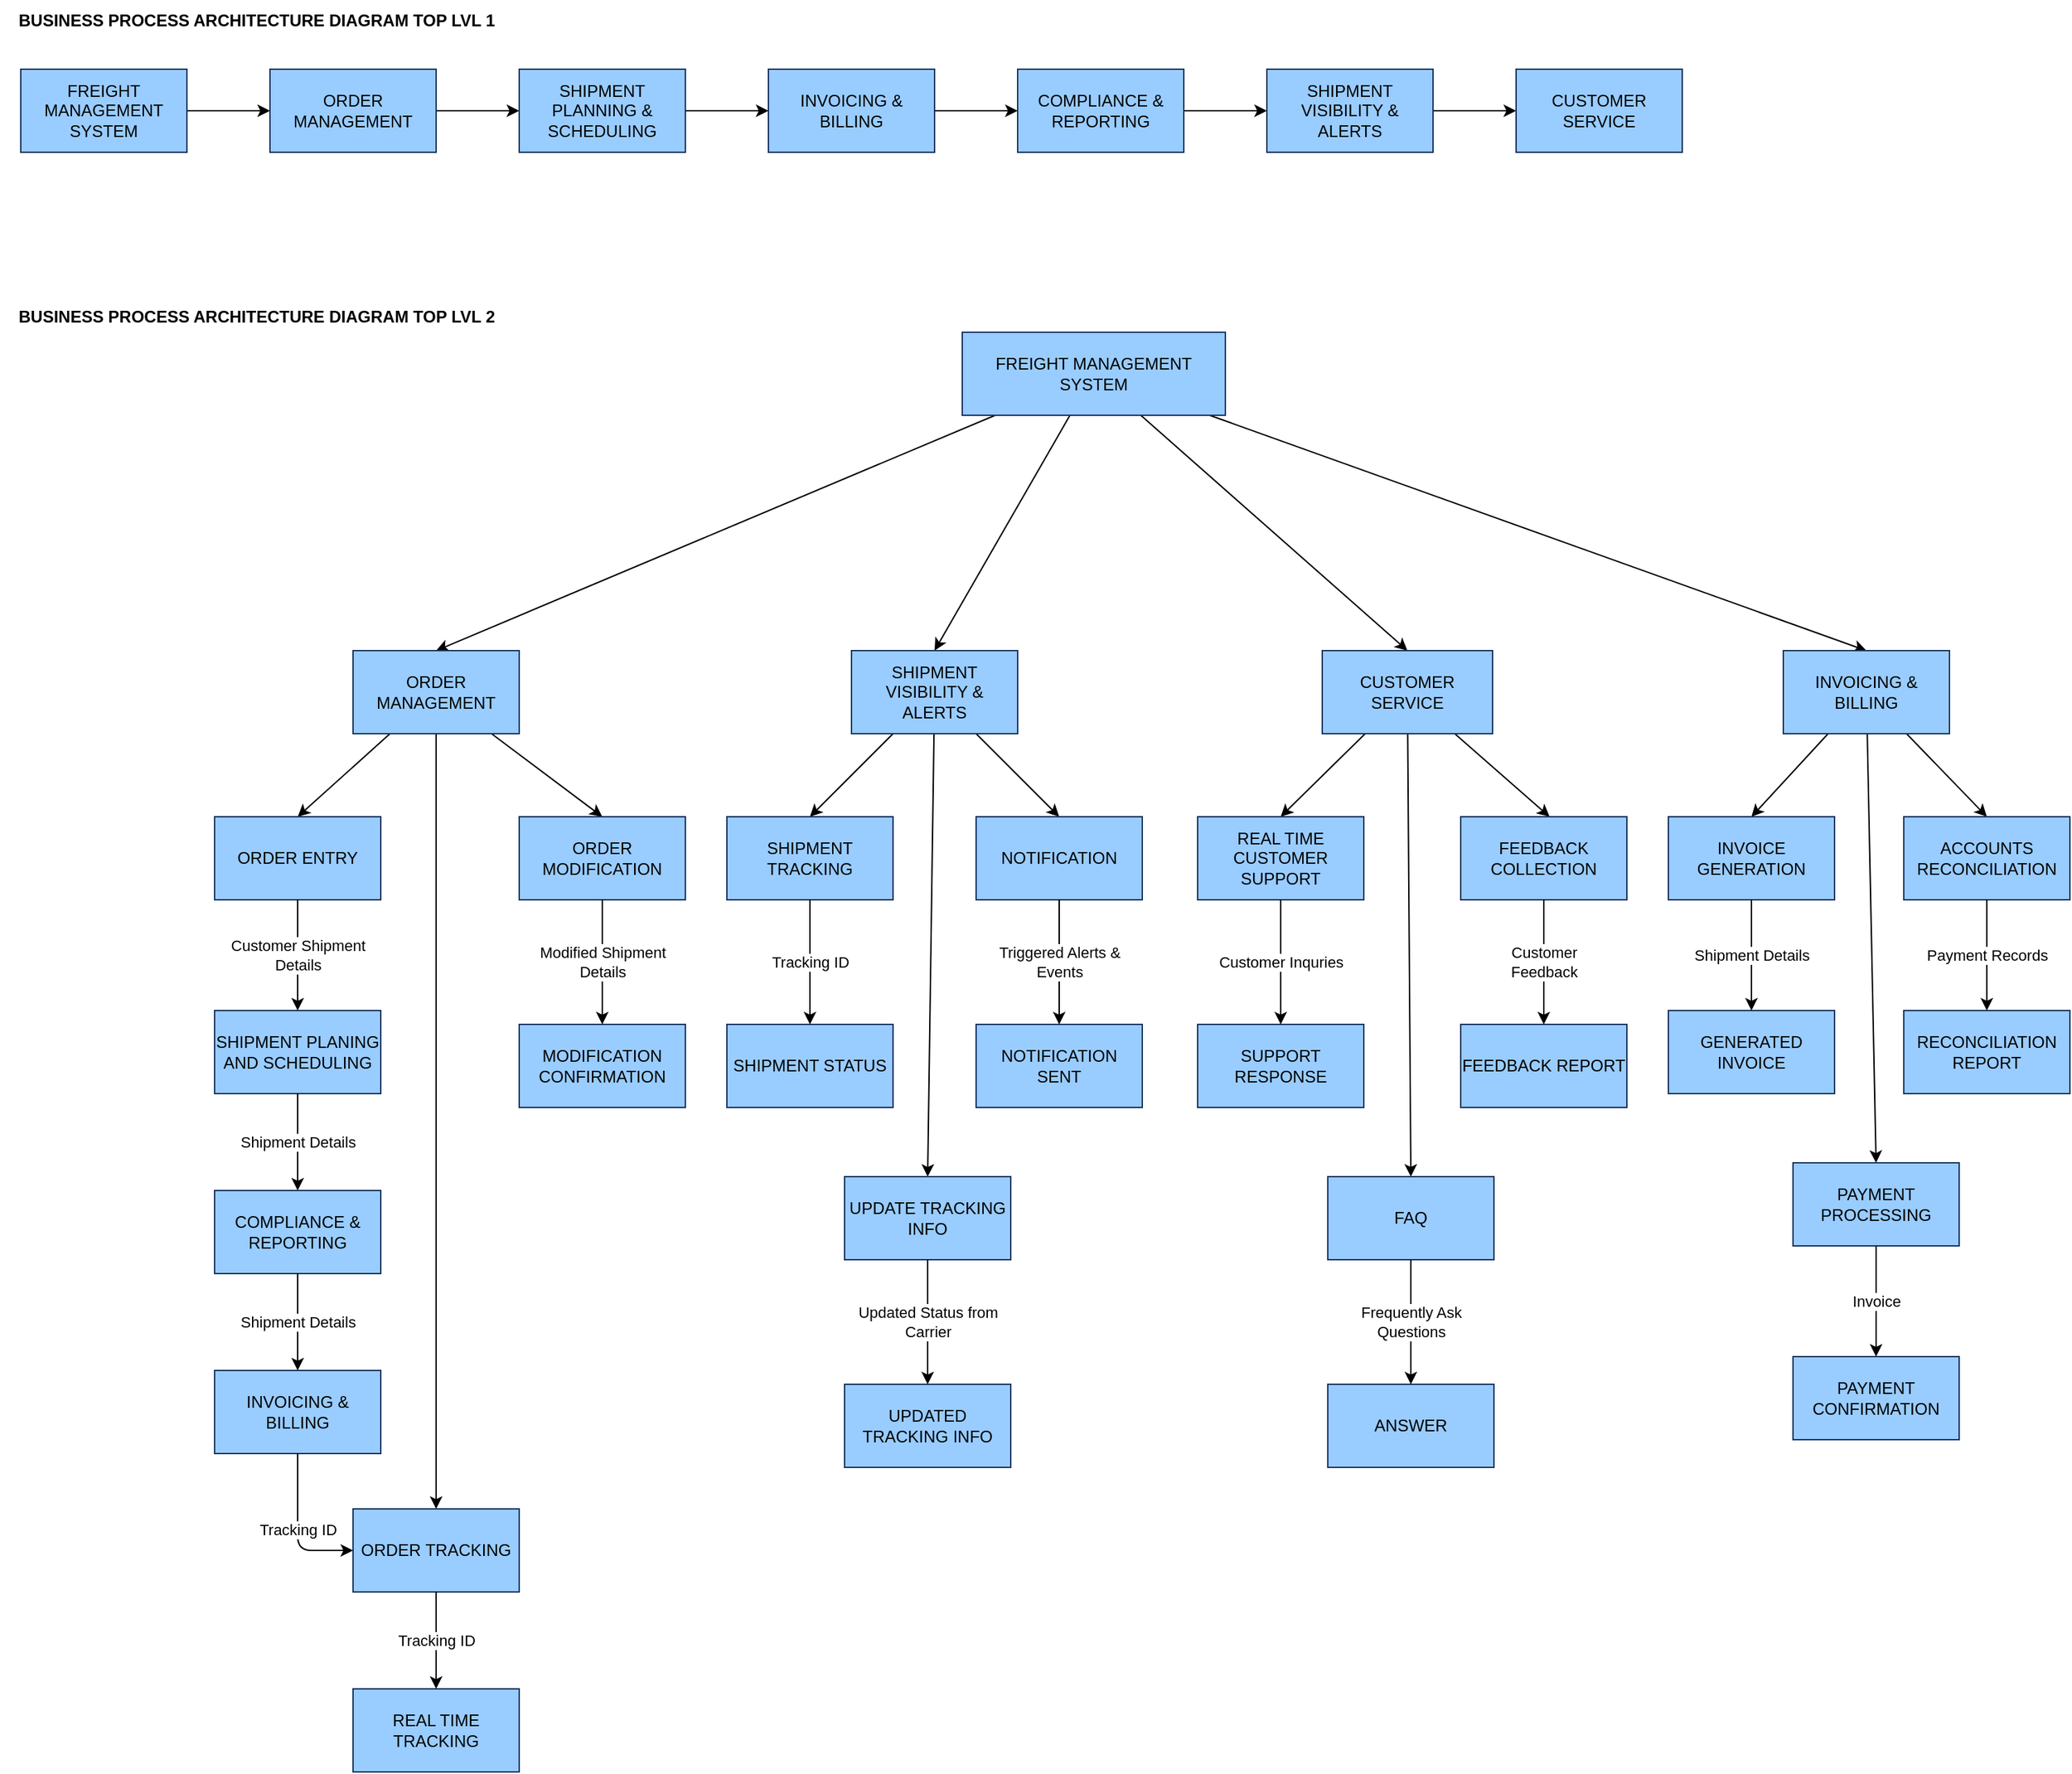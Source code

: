 <mxfile>
    <diagram name="Page-1" id="n72ECPnv3BkmL42Iqbjx">
        <mxGraphModel dx="610" dy="741" grid="0" gridSize="10" guides="1" tooltips="1" connect="1" arrows="1" fold="1" page="1" pageScale="1" pageWidth="850" pageHeight="1100" background="#FFFFFF" math="0" shadow="0">
            <root>
                <mxCell id="0"/>
                <mxCell id="1" parent="0"/>
                <mxCell id="MjfuHSj2xqx2umkEId21-4" style="edgeStyle=orthogonalEdgeStyle;rounded=0;orthogonalLoop=1;jettySize=auto;html=1;" parent="1" source="MjfuHSj2xqx2umkEId21-3" edge="1">
                    <mxGeometry relative="1" as="geometry">
                        <mxPoint x="400" y="110" as="targetPoint"/>
                    </mxGeometry>
                </mxCell>
                <mxCell id="MjfuHSj2xqx2umkEId21-3" value="ORDER&lt;br&gt;MANAGEMENT" style="rounded=0;whiteSpace=wrap;html=1;fillColor=#99CCFF;strokeColor=#1A3561;" parent="1" vertex="1">
                    <mxGeometry x="220" y="80" width="120" height="60" as="geometry"/>
                </mxCell>
                <mxCell id="MjfuHSj2xqx2umkEId21-6" style="edgeStyle=orthogonalEdgeStyle;rounded=0;orthogonalLoop=1;jettySize=auto;html=1;" parent="1" source="MjfuHSj2xqx2umkEId21-5" edge="1">
                    <mxGeometry relative="1" as="geometry">
                        <mxPoint x="580" y="110" as="targetPoint"/>
                    </mxGeometry>
                </mxCell>
                <mxCell id="MjfuHSj2xqx2umkEId21-5" value="SHIPMENT PLANNING &amp;amp; SCHEDULING" style="rounded=0;whiteSpace=wrap;html=1;strokeColor=#1A3561;fillColor=#99CCFF;" parent="1" vertex="1">
                    <mxGeometry x="400" y="80" width="120" height="60" as="geometry"/>
                </mxCell>
                <mxCell id="MjfuHSj2xqx2umkEId21-8" style="edgeStyle=orthogonalEdgeStyle;rounded=0;orthogonalLoop=1;jettySize=auto;html=1;" parent="1" source="MjfuHSj2xqx2umkEId21-7" edge="1">
                    <mxGeometry relative="1" as="geometry">
                        <mxPoint x="760" y="110" as="targetPoint"/>
                    </mxGeometry>
                </mxCell>
                <mxCell id="MjfuHSj2xqx2umkEId21-7" value="INVOICING &amp;amp; BILLING" style="rounded=0;whiteSpace=wrap;html=1;strokeColor=#1A3561;fillColor=#99CCFF;" parent="1" vertex="1">
                    <mxGeometry x="580" y="80" width="120" height="60" as="geometry"/>
                </mxCell>
                <mxCell id="MjfuHSj2xqx2umkEId21-10" style="edgeStyle=orthogonalEdgeStyle;rounded=0;orthogonalLoop=1;jettySize=auto;html=1;" parent="1" source="MjfuHSj2xqx2umkEId21-9" edge="1">
                    <mxGeometry relative="1" as="geometry">
                        <mxPoint x="940" y="110" as="targetPoint"/>
                    </mxGeometry>
                </mxCell>
                <mxCell id="MjfuHSj2xqx2umkEId21-9" value="COMPLIANCE &amp;amp; REPORTING" style="rounded=0;whiteSpace=wrap;html=1;fillColor=#99CCFF;strokeColor=#1A3561;" parent="1" vertex="1">
                    <mxGeometry x="760" y="80" width="120" height="60" as="geometry"/>
                </mxCell>
                <mxCell id="MjfuHSj2xqx2umkEId21-12" style="edgeStyle=orthogonalEdgeStyle;rounded=0;orthogonalLoop=1;jettySize=auto;html=1;" parent="1" source="MjfuHSj2xqx2umkEId21-11" edge="1">
                    <mxGeometry relative="1" as="geometry">
                        <mxPoint x="1120" y="110" as="targetPoint"/>
                    </mxGeometry>
                </mxCell>
                <mxCell id="MjfuHSj2xqx2umkEId21-11" value="SHIPMENT VISIBILITY &amp;amp; ALERTS" style="rounded=0;whiteSpace=wrap;html=1;strokeColor=#1A3561;fillColor=#99CCFF;" parent="1" vertex="1">
                    <mxGeometry x="940" y="80" width="120" height="60" as="geometry"/>
                </mxCell>
                <mxCell id="MjfuHSj2xqx2umkEId21-13" value="CUSTOMER SERVICE" style="rounded=0;whiteSpace=wrap;html=1;strokeColor=#1A3561;fillColor=#99CCFF;" parent="1" vertex="1">
                    <mxGeometry x="1120" y="80" width="120" height="60" as="geometry"/>
                </mxCell>
                <mxCell id="MjfuHSj2xqx2umkEId21-14" value="&lt;b&gt;BUSINESS PROCESS ARCHITECTURE DIAGRAM TOP LVL 1&lt;/b&gt;" style="text;html=1;align=center;verticalAlign=middle;resizable=0;points=[];autosize=1;strokeColor=none;fillColor=none;" parent="1" vertex="1">
                    <mxGeometry x="25" y="30" width="370" height="30" as="geometry"/>
                </mxCell>
                <mxCell id="MjfuHSj2xqx2umkEId21-16" value="&lt;b&gt;BUSINESS PROCESS ARCHITECTURE DIAGRAM TOP LVL 2&lt;/b&gt;" style="text;html=1;align=center;verticalAlign=middle;resizable=0;points=[];autosize=1;strokeColor=none;fillColor=none;" parent="1" vertex="1">
                    <mxGeometry x="25" y="244" width="370" height="30" as="geometry"/>
                </mxCell>
                <mxCell id="6" style="edgeStyle=none;html=1;entryX=0;entryY=0.5;entryDx=0;entryDy=0;" edge="1" parent="1" source="5" target="MjfuHSj2xqx2umkEId21-3">
                    <mxGeometry relative="1" as="geometry"/>
                </mxCell>
                <mxCell id="5" value="FREIGHT MANAGEMENT SYSTEM" style="whiteSpace=wrap;html=1;fillColor=#99CCFF;strokeColor=#1A3561;" vertex="1" parent="1">
                    <mxGeometry x="40" y="80" width="120" height="60" as="geometry"/>
                </mxCell>
                <mxCell id="101" style="edgeStyle=none;html=1;entryX=0.5;entryY=0;entryDx=0;entryDy=0;" edge="1" parent="1" source="11" target="77">
                    <mxGeometry relative="1" as="geometry"/>
                </mxCell>
                <mxCell id="102" style="edgeStyle=none;html=1;entryX=0.5;entryY=0;entryDx=0;entryDy=0;" edge="1" parent="1" source="11" target="12">
                    <mxGeometry relative="1" as="geometry"/>
                </mxCell>
                <mxCell id="103" style="edgeStyle=none;html=1;entryX=0.5;entryY=0;entryDx=0;entryDy=0;" edge="1" parent="1" source="11" target="53">
                    <mxGeometry relative="1" as="geometry"/>
                </mxCell>
                <mxCell id="104" style="edgeStyle=none;html=1;entryX=0.5;entryY=0;entryDx=0;entryDy=0;" edge="1" parent="1" source="11" target="36">
                    <mxGeometry relative="1" as="geometry"/>
                </mxCell>
                <mxCell id="11" value="FREIGHT MANAGEMENT SYSTEM" style="whiteSpace=wrap;html=1;fillColor=#99CCFF;strokeColor=#1A3561;" vertex="1" parent="1">
                    <mxGeometry x="720" y="270" width="190" height="60" as="geometry"/>
                </mxCell>
                <mxCell id="14" style="edgeStyle=none;html=1;entryX=0.5;entryY=0;entryDx=0;entryDy=0;" edge="1" parent="1" source="12" target="13">
                    <mxGeometry relative="1" as="geometry"/>
                </mxCell>
                <mxCell id="25" style="edgeStyle=none;html=1;entryX=0.5;entryY=0;entryDx=0;entryDy=0;" edge="1" parent="1" source="12" target="20">
                    <mxGeometry relative="1" as="geometry"/>
                </mxCell>
                <mxCell id="31" style="edgeStyle=none;html=1;entryX=0.5;entryY=0;entryDx=0;entryDy=0;" edge="1" parent="1" source="12" target="30">
                    <mxGeometry relative="1" as="geometry"/>
                </mxCell>
                <mxCell id="12" value="ORDER MANAGEMENT" style="whiteSpace=wrap;html=1;fillColor=#99CCFF;strokeColor=#1A3561;" vertex="1" parent="1">
                    <mxGeometry x="280" y="500" width="120" height="60" as="geometry"/>
                </mxCell>
                <mxCell id="13" value="ORDER ENTRY" style="whiteSpace=wrap;html=1;fillColor=#99CCFF;strokeColor=#1A3561;" vertex="1" parent="1">
                    <mxGeometry x="180" y="620" width="120" height="60" as="geometry"/>
                </mxCell>
                <mxCell id="15" value="SHIPMENT PLANING AND SCHEDULING" style="whiteSpace=wrap;html=1;fillColor=#99CCFF;strokeColor=#1A3561;" vertex="1" parent="1">
                    <mxGeometry x="180" y="760" width="120" height="60" as="geometry"/>
                </mxCell>
                <mxCell id="18" value="" style="endArrow=classic;html=1;exitX=0.5;exitY=1;exitDx=0;exitDy=0;entryX=0.5;entryY=0;entryDx=0;entryDy=0;" edge="1" parent="1" source="13" target="15">
                    <mxGeometry relative="1" as="geometry">
                        <mxPoint x="260" y="720" as="sourcePoint"/>
                        <mxPoint x="360" y="720" as="targetPoint"/>
                    </mxGeometry>
                </mxCell>
                <mxCell id="19" value="Customer Shipment&lt;br&gt;Details" style="edgeLabel;resizable=0;html=1;align=center;verticalAlign=middle;" connectable="0" vertex="1" parent="18">
                    <mxGeometry relative="1" as="geometry"/>
                </mxCell>
                <mxCell id="20" value="ORDER TRACKING" style="whiteSpace=wrap;html=1;fillColor=#99CCFF;strokeColor=#1A3561;" vertex="1" parent="1">
                    <mxGeometry x="280" y="1120" width="120" height="60" as="geometry"/>
                </mxCell>
                <mxCell id="22" value="" style="endArrow=classic;html=1;exitX=0.5;exitY=1;exitDx=0;exitDy=0;entryX=0.5;entryY=0;entryDx=0;entryDy=0;" edge="1" parent="1" source="15" target="73">
                    <mxGeometry relative="1" as="geometry">
                        <mxPoint x="290" y="870" as="sourcePoint"/>
                        <mxPoint x="390" y="870" as="targetPoint"/>
                    </mxGeometry>
                </mxCell>
                <mxCell id="23" value="Shipment Details" style="edgeLabel;resizable=0;html=1;align=center;verticalAlign=middle;" connectable="0" vertex="1" parent="22">
                    <mxGeometry relative="1" as="geometry"/>
                </mxCell>
                <mxCell id="26" value="REAL TIME&lt;br&gt;TRACKING" style="whiteSpace=wrap;html=1;fillColor=#99CCFF;strokeColor=#1A3561;" vertex="1" parent="1">
                    <mxGeometry x="280" y="1250" width="120" height="60" as="geometry"/>
                </mxCell>
                <mxCell id="28" value="" style="endArrow=classic;html=1;exitX=0.5;exitY=1;exitDx=0;exitDy=0;entryX=0.5;entryY=0;entryDx=0;entryDy=0;" edge="1" parent="1" source="20" target="26">
                    <mxGeometry relative="1" as="geometry">
                        <mxPoint x="360" y="1190" as="sourcePoint"/>
                        <mxPoint x="460" y="1190" as="targetPoint"/>
                    </mxGeometry>
                </mxCell>
                <mxCell id="29" value="Tracking ID" style="edgeLabel;resizable=0;html=1;align=center;verticalAlign=middle;" connectable="0" vertex="1" parent="28">
                    <mxGeometry relative="1" as="geometry"/>
                </mxCell>
                <mxCell id="30" value="ORDER MODIFICATION" style="whiteSpace=wrap;html=1;fillColor=#99CCFF;strokeColor=#1A3561;" vertex="1" parent="1">
                    <mxGeometry x="400" y="620" width="120" height="60" as="geometry"/>
                </mxCell>
                <mxCell id="32" value="MODIFICATION CONFIRMATION" style="whiteSpace=wrap;html=1;fillColor=#99CCFF;strokeColor=#1A3561;" vertex="1" parent="1">
                    <mxGeometry x="400" y="770" width="120" height="60" as="geometry"/>
                </mxCell>
                <mxCell id="34" value="" style="endArrow=classic;html=1;exitX=0.5;exitY=1;exitDx=0;exitDy=0;entryX=0.5;entryY=0;entryDx=0;entryDy=0;" edge="1" parent="1" source="30" target="32">
                    <mxGeometry relative="1" as="geometry">
                        <mxPoint x="490" y="730" as="sourcePoint"/>
                        <mxPoint x="590" y="730" as="targetPoint"/>
                    </mxGeometry>
                </mxCell>
                <mxCell id="35" value="Modified Shipment&lt;br&gt;Details" style="edgeLabel;resizable=0;html=1;align=center;verticalAlign=middle;" connectable="0" vertex="1" parent="34">
                    <mxGeometry relative="1" as="geometry"/>
                </mxCell>
                <mxCell id="38" style="edgeStyle=none;html=1;entryX=0.5;entryY=0;entryDx=0;entryDy=0;" edge="1" parent="1" source="36" target="37">
                    <mxGeometry relative="1" as="geometry"/>
                </mxCell>
                <mxCell id="43" style="edgeStyle=none;html=1;entryX=0.5;entryY=0;entryDx=0;entryDy=0;" edge="1" parent="1" source="36" target="42">
                    <mxGeometry relative="1" as="geometry"/>
                </mxCell>
                <mxCell id="52" style="edgeStyle=none;html=1;entryX=0.535;entryY=0.001;entryDx=0;entryDy=0;entryPerimeter=0;" edge="1" parent="1" source="36" target="48">
                    <mxGeometry relative="1" as="geometry"/>
                </mxCell>
                <mxCell id="36" value="CUSTOMER SERVICE" style="whiteSpace=wrap;html=1;fillColor=#99CCFF;strokeColor=#1A3561;" vertex="1" parent="1">
                    <mxGeometry x="980" y="500" width="123" height="60" as="geometry"/>
                </mxCell>
                <mxCell id="37" value="REAL TIME CUSTOMER SUPPORT" style="whiteSpace=wrap;html=1;fillColor=#99CCFF;strokeColor=#1A3561;" vertex="1" parent="1">
                    <mxGeometry x="890" y="620" width="120" height="60" as="geometry"/>
                </mxCell>
                <mxCell id="39" value="SUPPORT RESPONSE" style="whiteSpace=wrap;html=1;fillColor=#99CCFF;strokeColor=#1A3561;" vertex="1" parent="1">
                    <mxGeometry x="890" y="770" width="120" height="60" as="geometry"/>
                </mxCell>
                <mxCell id="40" value="" style="endArrow=classic;html=1;exitX=0.5;exitY=1;exitDx=0;exitDy=0;entryX=0.5;entryY=0;entryDx=0;entryDy=0;" edge="1" parent="1" source="37" target="39">
                    <mxGeometry relative="1" as="geometry">
                        <mxPoint x="980" y="720" as="sourcePoint"/>
                        <mxPoint x="1080" y="720" as="targetPoint"/>
                    </mxGeometry>
                </mxCell>
                <mxCell id="41" value="Customer Inquries" style="edgeLabel;resizable=0;html=1;align=center;verticalAlign=middle;" connectable="0" vertex="1" parent="40">
                    <mxGeometry relative="1" as="geometry"/>
                </mxCell>
                <mxCell id="42" value="FAQ" style="whiteSpace=wrap;html=1;fillColor=#99CCFF;strokeColor=#1A3561;" vertex="1" parent="1">
                    <mxGeometry x="984" y="880" width="120" height="60" as="geometry"/>
                </mxCell>
                <mxCell id="44" value="ANSWER" style="whiteSpace=wrap;html=1;fillColor=#99CCFF;strokeColor=#1A3561;" vertex="1" parent="1">
                    <mxGeometry x="984" y="1030" width="120" height="60" as="geometry"/>
                </mxCell>
                <mxCell id="46" value="" style="endArrow=classic;html=1;exitX=0.5;exitY=1;exitDx=0;exitDy=0;entryX=0.5;entryY=0;entryDx=0;entryDy=0;" edge="1" parent="1" source="42" target="44">
                    <mxGeometry relative="1" as="geometry">
                        <mxPoint x="1064" y="1000" as="sourcePoint"/>
                        <mxPoint x="1164" y="1000" as="targetPoint"/>
                    </mxGeometry>
                </mxCell>
                <mxCell id="47" value="Frequently Ask&lt;br&gt;Questions" style="edgeLabel;resizable=0;html=1;align=center;verticalAlign=middle;" connectable="0" vertex="1" parent="46">
                    <mxGeometry relative="1" as="geometry"/>
                </mxCell>
                <mxCell id="48" value="FEEDBACK COLLECTION" style="whiteSpace=wrap;html=1;fillColor=#99CCFF;strokeColor=#1A3561;" vertex="1" parent="1">
                    <mxGeometry x="1080" y="620" width="120" height="60" as="geometry"/>
                </mxCell>
                <mxCell id="49" value="FEEDBACK REPORT" style="whiteSpace=wrap;html=1;fillColor=#99CCFF;strokeColor=#1A3561;" vertex="1" parent="1">
                    <mxGeometry x="1080" y="770" width="120" height="60" as="geometry"/>
                </mxCell>
                <mxCell id="50" value="" style="endArrow=classic;html=1;exitX=0.5;exitY=1;exitDx=0;exitDy=0;entryX=0.5;entryY=0;entryDx=0;entryDy=0;" edge="1" parent="1" source="48" target="49">
                    <mxGeometry relative="1" as="geometry">
                        <mxPoint x="1130" y="740" as="sourcePoint"/>
                        <mxPoint x="1230" y="740" as="targetPoint"/>
                    </mxGeometry>
                </mxCell>
                <mxCell id="51" value="Customer&lt;br&gt;Feedback" style="edgeLabel;resizable=0;html=1;align=center;verticalAlign=middle;" connectable="0" vertex="1" parent="50">
                    <mxGeometry relative="1" as="geometry"/>
                </mxCell>
                <mxCell id="58" style="edgeStyle=none;html=1;entryX=0.5;entryY=0;entryDx=0;entryDy=0;" edge="1" parent="1" source="53" target="54">
                    <mxGeometry relative="1" as="geometry"/>
                </mxCell>
                <mxCell id="63" style="edgeStyle=none;html=1;entryX=0.5;entryY=0;entryDx=0;entryDy=0;" edge="1" parent="1" source="53" target="59">
                    <mxGeometry relative="1" as="geometry"/>
                </mxCell>
                <mxCell id="68" style="edgeStyle=none;html=1;entryX=0.5;entryY=0;entryDx=0;entryDy=0;" edge="1" parent="1" source="53" target="64">
                    <mxGeometry relative="1" as="geometry"/>
                </mxCell>
                <mxCell id="53" value="INVOICING &amp;amp; BILLING" style="whiteSpace=wrap;html=1;fillColor=#99CCFF;strokeColor=#1A3561;" vertex="1" parent="1">
                    <mxGeometry x="1313" y="500" width="120" height="60" as="geometry"/>
                </mxCell>
                <mxCell id="54" value="INVOICE GENERATION" style="whiteSpace=wrap;html=1;fillColor=#99CCFF;strokeColor=#1A3561;" vertex="1" parent="1">
                    <mxGeometry x="1230" y="620" width="120" height="60" as="geometry"/>
                </mxCell>
                <mxCell id="55" value="GENERATED INVOICE" style="whiteSpace=wrap;html=1;fillColor=#99CCFF;strokeColor=#1A3561;" vertex="1" parent="1">
                    <mxGeometry x="1230" y="760" width="120" height="60" as="geometry"/>
                </mxCell>
                <mxCell id="56" value="" style="endArrow=classic;html=1;exitX=0.5;exitY=1;exitDx=0;exitDy=0;entryX=0.5;entryY=0;entryDx=0;entryDy=0;" edge="1" parent="1" source="54" target="55">
                    <mxGeometry relative="1" as="geometry">
                        <mxPoint x="1280" y="720" as="sourcePoint"/>
                        <mxPoint x="1380" y="720" as="targetPoint"/>
                    </mxGeometry>
                </mxCell>
                <mxCell id="57" value="Shipment Details" style="edgeLabel;resizable=0;html=1;align=center;verticalAlign=middle;" connectable="0" vertex="1" parent="56">
                    <mxGeometry relative="1" as="geometry"/>
                </mxCell>
                <mxCell id="59" value="PAYMENT PROCESSING" style="whiteSpace=wrap;html=1;fillColor=#99CCFF;strokeColor=#1A3561;" vertex="1" parent="1">
                    <mxGeometry x="1320" y="870" width="120" height="60" as="geometry"/>
                </mxCell>
                <mxCell id="60" value="PAYMENT CONFIRMATION" style="whiteSpace=wrap;html=1;fillColor=#99CCFF;strokeColor=#1A3561;" vertex="1" parent="1">
                    <mxGeometry x="1320" y="1010" width="120" height="60" as="geometry"/>
                </mxCell>
                <mxCell id="61" value="" style="endArrow=classic;html=1;exitX=0.5;exitY=1;exitDx=0;exitDy=0;entryX=0.5;entryY=0;entryDx=0;entryDy=0;" edge="1" parent="1" source="59" target="60">
                    <mxGeometry relative="1" as="geometry">
                        <mxPoint x="1420" y="970" as="sourcePoint"/>
                        <mxPoint x="1520" y="970" as="targetPoint"/>
                    </mxGeometry>
                </mxCell>
                <mxCell id="62" value="Invoice" style="edgeLabel;resizable=0;html=1;align=center;verticalAlign=middle;" connectable="0" vertex="1" parent="61">
                    <mxGeometry relative="1" as="geometry"/>
                </mxCell>
                <mxCell id="64" value="ACCOUNTS RECONCILIATION" style="whiteSpace=wrap;html=1;fillColor=#99CCFF;strokeColor=#1A3561;" vertex="1" parent="1">
                    <mxGeometry x="1400" y="620" width="120" height="60" as="geometry"/>
                </mxCell>
                <mxCell id="65" value="RECONCILIATION REPORT" style="whiteSpace=wrap;html=1;fillColor=#99CCFF;strokeColor=#1A3561;" vertex="1" parent="1">
                    <mxGeometry x="1400" y="760" width="120" height="60" as="geometry"/>
                </mxCell>
                <mxCell id="66" value="" style="endArrow=classic;html=1;exitX=0.5;exitY=1;exitDx=0;exitDy=0;entryX=0.5;entryY=0;entryDx=0;entryDy=0;" edge="1" parent="1" source="64" target="65">
                    <mxGeometry relative="1" as="geometry">
                        <mxPoint x="1450" y="730" as="sourcePoint"/>
                        <mxPoint x="1550" y="730" as="targetPoint"/>
                    </mxGeometry>
                </mxCell>
                <mxCell id="67" value="Payment Records" style="edgeLabel;resizable=0;html=1;align=center;verticalAlign=middle;" connectable="0" vertex="1" parent="66">
                    <mxGeometry relative="1" as="geometry"/>
                </mxCell>
                <mxCell id="73" value="COMPLIANCE &amp;amp; REPORTING" style="whiteSpace=wrap;html=1;fillColor=#99CCFF;strokeColor=#1A3561;" vertex="1" parent="1">
                    <mxGeometry x="180" y="890" width="120" height="60" as="geometry"/>
                </mxCell>
                <mxCell id="82" style="edgeStyle=none;html=1;entryX=0.5;entryY=0;entryDx=0;entryDy=0;" edge="1" parent="1" source="77" target="78">
                    <mxGeometry relative="1" as="geometry"/>
                </mxCell>
                <mxCell id="84" style="edgeStyle=none;html=1;entryX=0.5;entryY=0;entryDx=0;entryDy=0;" edge="1" parent="1" source="77" target="83">
                    <mxGeometry relative="1" as="geometry"/>
                </mxCell>
                <mxCell id="94" style="edgeStyle=none;html=1;entryX=0.5;entryY=0;entryDx=0;entryDy=0;" edge="1" parent="1" source="77" target="90">
                    <mxGeometry relative="1" as="geometry"/>
                </mxCell>
                <mxCell id="77" value="SHIPMENT VISIBILITY &amp;amp; ALERTS" style="whiteSpace=wrap;html=1;fillColor=#99CCFF;strokeColor=#1A3561;" vertex="1" parent="1">
                    <mxGeometry x="640" y="500" width="120" height="60" as="geometry"/>
                </mxCell>
                <mxCell id="78" value="SHIPMENT TRACKING" style="whiteSpace=wrap;html=1;fillColor=#99CCFF;strokeColor=#1A3561;" vertex="1" parent="1">
                    <mxGeometry x="550" y="620" width="120" height="60" as="geometry"/>
                </mxCell>
                <mxCell id="79" value="SHIPMENT STATUS" style="whiteSpace=wrap;html=1;fillColor=#99CCFF;strokeColor=#1A3561;" vertex="1" parent="1">
                    <mxGeometry x="550" y="770" width="120" height="60" as="geometry"/>
                </mxCell>
                <mxCell id="80" value="" style="endArrow=classic;html=1;exitX=0.5;exitY=1;exitDx=0;exitDy=0;entryX=0.5;entryY=0;entryDx=0;entryDy=0;" edge="1" parent="1" source="78" target="79">
                    <mxGeometry relative="1" as="geometry">
                        <mxPoint x="630" y="730" as="sourcePoint"/>
                        <mxPoint x="730" y="730" as="targetPoint"/>
                    </mxGeometry>
                </mxCell>
                <mxCell id="81" value="Tracking ID" style="edgeLabel;resizable=0;html=1;align=center;verticalAlign=middle;" connectable="0" vertex="1" parent="80">
                    <mxGeometry relative="1" as="geometry"/>
                </mxCell>
                <mxCell id="83" value="UPDATE TRACKING INFO" style="whiteSpace=wrap;html=1;fillColor=#99CCFF;strokeColor=#1A3561;" vertex="1" parent="1">
                    <mxGeometry x="635" y="880" width="120" height="60" as="geometry"/>
                </mxCell>
                <mxCell id="87" value="UPDATED TRACKING INFO" style="whiteSpace=wrap;html=1;fillColor=#99CCFF;strokeColor=#1A3561;" vertex="1" parent="1">
                    <mxGeometry x="635" y="1030" width="120" height="60" as="geometry"/>
                </mxCell>
                <mxCell id="88" value="" style="endArrow=classic;html=1;exitX=0.5;exitY=1;exitDx=0;exitDy=0;entryX=0.5;entryY=0;entryDx=0;entryDy=0;" edge="1" parent="1" source="83" target="87">
                    <mxGeometry relative="1" as="geometry">
                        <mxPoint x="675" y="980" as="sourcePoint"/>
                        <mxPoint x="775" y="980" as="targetPoint"/>
                    </mxGeometry>
                </mxCell>
                <mxCell id="89" value="Updated Status from&lt;br&gt;Carrier" style="edgeLabel;resizable=0;html=1;align=center;verticalAlign=middle;" connectable="0" vertex="1" parent="88">
                    <mxGeometry relative="1" as="geometry"/>
                </mxCell>
                <mxCell id="90" value="NOTIFICATION" style="whiteSpace=wrap;html=1;fillColor=#99CCFF;strokeColor=#1A3561;" vertex="1" parent="1">
                    <mxGeometry x="730" y="620" width="120" height="60" as="geometry"/>
                </mxCell>
                <mxCell id="91" value="NOTIFICATION SENT" style="whiteSpace=wrap;html=1;fillColor=#99CCFF;strokeColor=#1A3561;" vertex="1" parent="1">
                    <mxGeometry x="730" y="770" width="120" height="60" as="geometry"/>
                </mxCell>
                <mxCell id="92" value="" style="endArrow=classic;html=1;exitX=0.5;exitY=1;exitDx=0;exitDy=0;entryX=0.5;entryY=0;entryDx=0;entryDy=0;" edge="1" parent="1" source="90" target="91">
                    <mxGeometry relative="1" as="geometry">
                        <mxPoint x="790" y="710" as="sourcePoint"/>
                        <mxPoint x="890" y="710" as="targetPoint"/>
                    </mxGeometry>
                </mxCell>
                <mxCell id="93" value="Triggered Alerts &amp;amp; &lt;br&gt;Events" style="edgeLabel;resizable=0;html=1;align=center;verticalAlign=middle;" connectable="0" vertex="1" parent="92">
                    <mxGeometry relative="1" as="geometry"/>
                </mxCell>
                <mxCell id="95" value="INVOICING &amp;amp; BILLING" style="whiteSpace=wrap;html=1;fillColor=#99CCFF;strokeColor=#1A3561;" vertex="1" parent="1">
                    <mxGeometry x="180" y="1020" width="120" height="60" as="geometry"/>
                </mxCell>
                <mxCell id="96" value="" style="endArrow=classic;html=1;exitX=0.5;exitY=1;exitDx=0;exitDy=0;entryX=0.5;entryY=0;entryDx=0;entryDy=0;" edge="1" parent="1" source="73" target="95">
                    <mxGeometry relative="1" as="geometry">
                        <mxPoint x="230" y="1010" as="sourcePoint"/>
                        <mxPoint x="330" y="1010" as="targetPoint"/>
                    </mxGeometry>
                </mxCell>
                <mxCell id="97" value="Shipment Details" style="edgeLabel;resizable=0;html=1;align=center;verticalAlign=middle;" connectable="0" vertex="1" parent="96">
                    <mxGeometry relative="1" as="geometry"/>
                </mxCell>
                <mxCell id="99" value="" style="endArrow=classic;html=1;entryX=0;entryY=0.5;entryDx=0;entryDy=0;exitX=0.5;exitY=1;exitDx=0;exitDy=0;" edge="1" parent="1" source="95" target="20">
                    <mxGeometry relative="1" as="geometry">
                        <mxPoint x="170" y="1150" as="sourcePoint"/>
                        <mxPoint x="270" y="1150" as="targetPoint"/>
                        <Array as="points">
                            <mxPoint x="240" y="1150"/>
                        </Array>
                    </mxGeometry>
                </mxCell>
                <mxCell id="100" value="Tracking ID" style="edgeLabel;resizable=0;html=1;align=center;verticalAlign=middle;" connectable="0" vertex="1" parent="99">
                    <mxGeometry relative="1" as="geometry"/>
                </mxCell>
            </root>
        </mxGraphModel>
    </diagram>
</mxfile>